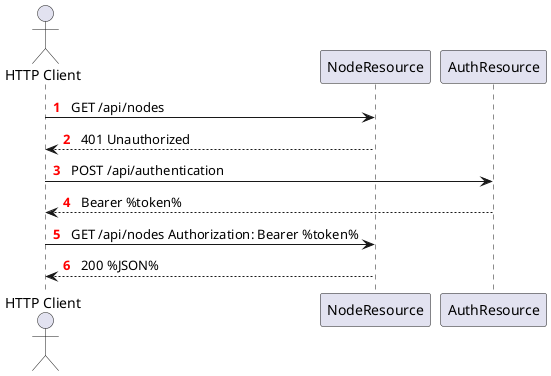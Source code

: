 @startuml

autonumber "<font color=red><b>0  "
actor "HTTP Client" as httpclient
httpclient -> NodeResource: GET /api/nodes
httpclient <-- NodeResource: 401 Unauthorized
httpclient -> AuthResource: POST /api/authentication
httpclient <-- AuthResource: Bearer %token%
httpclient -> NodeResource: GET /api/nodes Authorization: Bearer %token%
httpclient <-- NodeResource: 200 %JSON%

@enduml